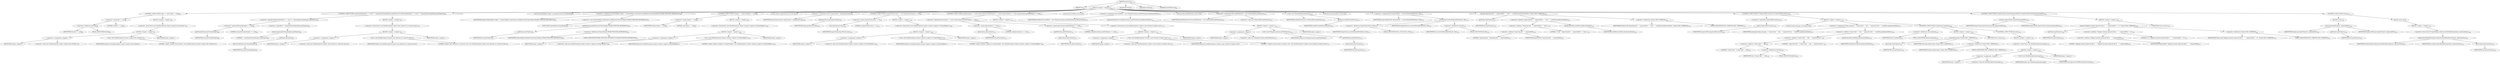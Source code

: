 digraph "execute" {  
"54" [label = <(METHOD,execute)<SUB>85</SUB>> ]
"8" [label = <(PARAM,this)<SUB>85</SUB>> ]
"55" [label = <(BLOCK,&lt;empty&gt;,&lt;empty&gt;)<SUB>85</SUB>> ]
"56" [label = <(CONTROL_STRUCTURE,if (file == null),if (file == null))<SUB>86</SUB>> ]
"57" [label = <(&lt;operator&gt;.equals,file == null)<SUB>86</SUB>> ]
"58" [label = <(&lt;operator&gt;.fieldAccess,this.file)<SUB>86</SUB>> ]
"59" [label = <(IDENTIFIER,this,file == null)<SUB>86</SUB>> ]
"60" [label = <(FIELD_IDENTIFIER,file,file)<SUB>86</SUB>> ]
"61" [label = <(LITERAL,null,file == null)<SUB>86</SUB>> ]
"62" [label = <(BLOCK,&lt;empty&gt;,&lt;empty&gt;)<SUB>86</SUB>> ]
"63" [label = <(&lt;operator&gt;.throw,throw new BuildException(&quot;import requires file attribute&quot;);)<SUB>87</SUB>> ]
"64" [label = <(BLOCK,&lt;empty&gt;,&lt;empty&gt;)<SUB>87</SUB>> ]
"65" [label = <(&lt;operator&gt;.assignment,&lt;empty&gt;)> ]
"66" [label = <(IDENTIFIER,$obj0,&lt;empty&gt;)> ]
"67" [label = <(&lt;operator&gt;.alloc,new BuildException(&quot;import requires file attribute&quot;))<SUB>87</SUB>> ]
"68" [label = <(&lt;init&gt;,new BuildException(&quot;import requires file attribute&quot;))<SUB>87</SUB>> ]
"69" [label = <(IDENTIFIER,$obj0,new BuildException(&quot;import requires file attribute&quot;))> ]
"70" [label = <(LITERAL,&quot;import requires file attribute&quot;,new BuildException(&quot;import requires file attribute&quot;))<SUB>87</SUB>> ]
"71" [label = <(IDENTIFIER,$obj0,&lt;empty&gt;)> ]
"72" [label = <(CONTROL_STRUCTURE,if (getOwningTarget() == null || !&quot;&quot;.equals(getOwningTarget().getName())),if (getOwningTarget() == null || !&quot;&quot;.equals(getOwningTarget().getName())))<SUB>89</SUB>> ]
"73" [label = <(&lt;operator&gt;.logicalOr,getOwningTarget() == null || !&quot;&quot;.equals(getOwningTarget().getName()))<SUB>89</SUB>> ]
"74" [label = <(&lt;operator&gt;.equals,getOwningTarget() == null)<SUB>89</SUB>> ]
"75" [label = <(getOwningTarget,getOwningTarget())<SUB>89</SUB>> ]
"7" [label = <(IDENTIFIER,this,getOwningTarget())<SUB>89</SUB>> ]
"76" [label = <(LITERAL,null,getOwningTarget() == null)<SUB>89</SUB>> ]
"77" [label = <(&lt;operator&gt;.logicalNot,!&quot;&quot;.equals(getOwningTarget().getName()))<SUB>90</SUB>> ]
"78" [label = <(equals,equals(getOwningTarget().getName()))<SUB>90</SUB>> ]
"79" [label = <(LITERAL,&quot;&quot;,equals(getOwningTarget().getName()))<SUB>90</SUB>> ]
"80" [label = <(getName,getName())<SUB>90</SUB>> ]
"81" [label = <(getOwningTarget,getOwningTarget())<SUB>90</SUB>> ]
"9" [label = <(IDENTIFIER,this,getOwningTarget())<SUB>90</SUB>> ]
"82" [label = <(BLOCK,&lt;empty&gt;,&lt;empty&gt;)<SUB>90</SUB>> ]
"83" [label = <(&lt;operator&gt;.throw,throw new BuildException(&quot;import only allowed as a top-level task&quot;);)<SUB>91</SUB>> ]
"84" [label = <(BLOCK,&lt;empty&gt;,&lt;empty&gt;)<SUB>91</SUB>> ]
"85" [label = <(&lt;operator&gt;.assignment,&lt;empty&gt;)> ]
"86" [label = <(IDENTIFIER,$obj1,&lt;empty&gt;)> ]
"87" [label = <(&lt;operator&gt;.alloc,new BuildException(&quot;import only allowed as a top-level task&quot;))<SUB>91</SUB>> ]
"88" [label = <(&lt;init&gt;,new BuildException(&quot;import only allowed as a top-level task&quot;))<SUB>91</SUB>> ]
"89" [label = <(IDENTIFIER,$obj1,new BuildException(&quot;import only allowed as a top-level task&quot;))> ]
"90" [label = <(LITERAL,&quot;import only allowed as a top-level task&quot;,new BuildException(&quot;import only allowed as a top-level task&quot;))<SUB>91</SUB>> ]
"91" [label = <(IDENTIFIER,$obj1,&lt;empty&gt;)> ]
"92" [label = <(LOCAL,ProjectHelper helper: org.apache.tools.ant.ProjectHelper)> ]
"93" [label = <(&lt;operator&gt;.assignment,ProjectHelper helper = (ProjectHelper) getProject().getReference(ProjectHelper.PROJECTHELPER_REFERENCE))<SUB>94</SUB>> ]
"94" [label = <(IDENTIFIER,helper,ProjectHelper helper = (ProjectHelper) getProject().getReference(ProjectHelper.PROJECTHELPER_REFERENCE))<SUB>94</SUB>> ]
"95" [label = <(&lt;operator&gt;.cast,(ProjectHelper) getProject().getReference(ProjectHelper.PROJECTHELPER_REFERENCE))<SUB>95</SUB>> ]
"96" [label = <(TYPE_REF,ProjectHelper,ProjectHelper)<SUB>95</SUB>> ]
"97" [label = <(getReference,getReference(ProjectHelper.PROJECTHELPER_REFERENCE))<SUB>95</SUB>> ]
"98" [label = <(getProject,getProject())<SUB>95</SUB>> ]
"10" [label = <(IDENTIFIER,this,getProject())<SUB>95</SUB>> ]
"99" [label = <(&lt;operator&gt;.fieldAccess,ProjectHelper.PROJECTHELPER_REFERENCE)<SUB>96</SUB>> ]
"100" [label = <(IDENTIFIER,ProjectHelper,getReference(ProjectHelper.PROJECTHELPER_REFERENCE))<SUB>96</SUB>> ]
"101" [label = <(FIELD_IDENTIFIER,PROJECTHELPER_REFERENCE,PROJECTHELPER_REFERENCE)<SUB>96</SUB>> ]
"102" [label = <(CONTROL_STRUCTURE,if (helper == null),if (helper == null))<SUB>98</SUB>> ]
"103" [label = <(&lt;operator&gt;.equals,helper == null)<SUB>98</SUB>> ]
"104" [label = <(IDENTIFIER,helper,helper == null)<SUB>98</SUB>> ]
"105" [label = <(LITERAL,null,helper == null)<SUB>98</SUB>> ]
"106" [label = <(BLOCK,&lt;empty&gt;,&lt;empty&gt;)<SUB>98</SUB>> ]
"107" [label = <(&lt;operator&gt;.throw,throw new BuildException(&quot;import requires support in ProjectHelper&quot;);)<SUB>100</SUB>> ]
"108" [label = <(BLOCK,&lt;empty&gt;,&lt;empty&gt;)<SUB>100</SUB>> ]
"109" [label = <(&lt;operator&gt;.assignment,&lt;empty&gt;)> ]
"110" [label = <(IDENTIFIER,$obj2,&lt;empty&gt;)> ]
"111" [label = <(&lt;operator&gt;.alloc,new BuildException(&quot;import requires support in ProjectHelper&quot;))<SUB>100</SUB>> ]
"112" [label = <(&lt;init&gt;,new BuildException(&quot;import requires support in ProjectHelper&quot;))<SUB>100</SUB>> ]
"113" [label = <(IDENTIFIER,$obj2,new BuildException(&quot;import requires support in ProjectHelper&quot;))> ]
"114" [label = <(LITERAL,&quot;import requires support in ProjectHelper&quot;,new BuildException(&quot;import requires support in ProjectHelper&quot;))<SUB>100</SUB>> ]
"115" [label = <(IDENTIFIER,$obj2,&lt;empty&gt;)> ]
"116" [label = <(LOCAL,Vector importStack: java.util.Vector)> ]
"117" [label = <(&lt;operator&gt;.assignment,Vector importStack = getImportStack())<SUB>103</SUB>> ]
"118" [label = <(IDENTIFIER,importStack,Vector importStack = getImportStack())<SUB>103</SUB>> ]
"119" [label = <(getImportStack,getImportStack())<SUB>103</SUB>> ]
"120" [label = <(IDENTIFIER,helper,getImportStack())<SUB>103</SUB>> ]
"121" [label = <(CONTROL_STRUCTURE,if (importStack.size() == 0),if (importStack.size() == 0))<SUB>105</SUB>> ]
"122" [label = <(&lt;operator&gt;.equals,importStack.size() == 0)<SUB>105</SUB>> ]
"123" [label = <(size,importStack.size())<SUB>105</SUB>> ]
"124" [label = <(IDENTIFIER,importStack,importStack.size())<SUB>105</SUB>> ]
"125" [label = <(LITERAL,0,importStack.size() == 0)<SUB>105</SUB>> ]
"126" [label = <(BLOCK,&lt;empty&gt;,&lt;empty&gt;)<SUB>105</SUB>> ]
"127" [label = <(&lt;operator&gt;.throw,throw new BuildException(&quot;import requires support in ProjectHelper&quot;);)<SUB>108</SUB>> ]
"128" [label = <(BLOCK,&lt;empty&gt;,&lt;empty&gt;)<SUB>108</SUB>> ]
"129" [label = <(&lt;operator&gt;.assignment,&lt;empty&gt;)> ]
"130" [label = <(IDENTIFIER,$obj3,&lt;empty&gt;)> ]
"131" [label = <(&lt;operator&gt;.alloc,new BuildException(&quot;import requires support in ProjectHelper&quot;))<SUB>108</SUB>> ]
"132" [label = <(&lt;init&gt;,new BuildException(&quot;import requires support in ProjectHelper&quot;))<SUB>108</SUB>> ]
"133" [label = <(IDENTIFIER,$obj3,new BuildException(&quot;import requires support in ProjectHelper&quot;))> ]
"134" [label = <(LITERAL,&quot;import requires support in ProjectHelper&quot;,new BuildException(&quot;import requires support in ProjectHelper&quot;))<SUB>108</SUB>> ]
"135" [label = <(IDENTIFIER,$obj3,&lt;empty&gt;)> ]
"136" [label = <(CONTROL_STRUCTURE,if (getLocation() == null || getLocation().getFileName() == null),if (getLocation() == null || getLocation().getFileName() == null))<SUB>111</SUB>> ]
"137" [label = <(&lt;operator&gt;.logicalOr,getLocation() == null || getLocation().getFileName() == null)<SUB>111</SUB>> ]
"138" [label = <(&lt;operator&gt;.equals,getLocation() == null)<SUB>111</SUB>> ]
"139" [label = <(getLocation,getLocation())<SUB>111</SUB>> ]
"11" [label = <(IDENTIFIER,this,getLocation())<SUB>111</SUB>> ]
"140" [label = <(LITERAL,null,getLocation() == null)<SUB>111</SUB>> ]
"141" [label = <(&lt;operator&gt;.equals,getLocation().getFileName() == null)<SUB>111</SUB>> ]
"142" [label = <(getFileName,getFileName())<SUB>111</SUB>> ]
"143" [label = <(getLocation,getLocation())<SUB>111</SUB>> ]
"12" [label = <(IDENTIFIER,this,getLocation())<SUB>111</SUB>> ]
"144" [label = <(LITERAL,null,getLocation().getFileName() == null)<SUB>111</SUB>> ]
"145" [label = <(BLOCK,&lt;empty&gt;,&lt;empty&gt;)<SUB>111</SUB>> ]
"146" [label = <(&lt;operator&gt;.throw,throw new BuildException(&quot;Unable to get location of import task&quot;);)<SUB>112</SUB>> ]
"147" [label = <(BLOCK,&lt;empty&gt;,&lt;empty&gt;)<SUB>112</SUB>> ]
"148" [label = <(&lt;operator&gt;.assignment,&lt;empty&gt;)> ]
"149" [label = <(IDENTIFIER,$obj4,&lt;empty&gt;)> ]
"150" [label = <(&lt;operator&gt;.alloc,new BuildException(&quot;Unable to get location of import task&quot;))<SUB>112</SUB>> ]
"151" [label = <(&lt;init&gt;,new BuildException(&quot;Unable to get location of import task&quot;))<SUB>112</SUB>> ]
"152" [label = <(IDENTIFIER,$obj4,new BuildException(&quot;Unable to get location of import task&quot;))> ]
"153" [label = <(LITERAL,&quot;Unable to get location of import task&quot;,new BuildException(&quot;Unable to get location of import task&quot;))<SUB>112</SUB>> ]
"154" [label = <(IDENTIFIER,$obj4,&lt;empty&gt;)> ]
"155" [label = <(LOCAL,File buildFile: java.io.File)> ]
"156" [label = <(&lt;operator&gt;.assignment,File buildFile = new File(getLocation().getFileName()).getAbsoluteFile())<SUB>115</SUB>> ]
"157" [label = <(IDENTIFIER,buildFile,File buildFile = new File(getLocation().getFileName()).getAbsoluteFile())<SUB>115</SUB>> ]
"158" [label = <(getAbsoluteFile,new File(getLocation().getFileName()).getAbsoluteFile())<SUB>115</SUB>> ]
"159" [label = <(BLOCK,&lt;empty&gt;,&lt;empty&gt;)<SUB>115</SUB>> ]
"160" [label = <(&lt;operator&gt;.assignment,&lt;empty&gt;)> ]
"161" [label = <(IDENTIFIER,$obj5,&lt;empty&gt;)> ]
"162" [label = <(&lt;operator&gt;.alloc,new File(getLocation().getFileName()))<SUB>115</SUB>> ]
"163" [label = <(&lt;init&gt;,new File(getLocation().getFileName()))<SUB>115</SUB>> ]
"164" [label = <(IDENTIFIER,$obj5,new File(getLocation().getFileName()))> ]
"165" [label = <(getFileName,getFileName())<SUB>115</SUB>> ]
"166" [label = <(getLocation,getLocation())<SUB>115</SUB>> ]
"13" [label = <(IDENTIFIER,this,getLocation())<SUB>115</SUB>> ]
"167" [label = <(IDENTIFIER,$obj5,&lt;empty&gt;)> ]
"15" [label = <(LOCAL,File buildFileParent: java.io.File)> ]
"168" [label = <(&lt;operator&gt;.assignment,File buildFileParent = new File(buildFile.getParent()))<SUB>120</SUB>> ]
"169" [label = <(IDENTIFIER,buildFileParent,File buildFileParent = new File(buildFile.getParent()))<SUB>120</SUB>> ]
"170" [label = <(&lt;operator&gt;.alloc,new File(buildFile.getParent()))<SUB>120</SUB>> ]
"171" [label = <(&lt;init&gt;,new File(buildFile.getParent()))<SUB>120</SUB>> ]
"14" [label = <(IDENTIFIER,buildFileParent,new File(buildFile.getParent()))<SUB>120</SUB>> ]
"172" [label = <(getParent,buildFile.getParent())<SUB>120</SUB>> ]
"173" [label = <(IDENTIFIER,buildFile,buildFile.getParent())<SUB>120</SUB>> ]
"174" [label = <(LOCAL,File importedFile: java.io.File)> ]
"175" [label = <(&lt;operator&gt;.assignment,File importedFile = resolveFile(buildFileParent, file))<SUB>121</SUB>> ]
"176" [label = <(IDENTIFIER,importedFile,File importedFile = resolveFile(buildFileParent, file))<SUB>121</SUB>> ]
"177" [label = <(resolveFile,resolveFile(buildFileParent, file))<SUB>121</SUB>> ]
"178" [label = <(&lt;operator&gt;.fieldAccess,ImportTask.FILE_UTILS)<SUB>121</SUB>> ]
"179" [label = <(IDENTIFIER,ImportTask,resolveFile(buildFileParent, file))<SUB>121</SUB>> ]
"180" [label = <(FIELD_IDENTIFIER,FILE_UTILS,FILE_UTILS)<SUB>121</SUB>> ]
"181" [label = <(IDENTIFIER,buildFileParent,resolveFile(buildFileParent, file))<SUB>121</SUB>> ]
"182" [label = <(&lt;operator&gt;.fieldAccess,this.file)<SUB>121</SUB>> ]
"183" [label = <(IDENTIFIER,this,resolveFile(buildFileParent, file))<SUB>121</SUB>> ]
"184" [label = <(FIELD_IDENTIFIER,file,file)<SUB>121</SUB>> ]
"185" [label = <(log,log(&quot;Importing file &quot; + importedFile + &quot; from &quot; + buildFile.getAbsolutePath(), Project.MSG_VERBOSE))<SUB>123</SUB>> ]
"186" [label = <(getProject,getProject())<SUB>123</SUB>> ]
"16" [label = <(IDENTIFIER,this,getProject())<SUB>123</SUB>> ]
"187" [label = <(&lt;operator&gt;.addition,&quot;Importing file &quot; + importedFile + &quot; from &quot; + buildFile.getAbsolutePath())<SUB>123</SUB>> ]
"188" [label = <(&lt;operator&gt;.addition,&quot;Importing file &quot; + importedFile + &quot; from &quot;)<SUB>123</SUB>> ]
"189" [label = <(&lt;operator&gt;.addition,&quot;Importing file &quot; + importedFile)<SUB>123</SUB>> ]
"190" [label = <(LITERAL,&quot;Importing file &quot;,&quot;Importing file &quot; + importedFile)<SUB>123</SUB>> ]
"191" [label = <(IDENTIFIER,importedFile,&quot;Importing file &quot; + importedFile)<SUB>123</SUB>> ]
"192" [label = <(LITERAL,&quot; from &quot;,&quot;Importing file &quot; + importedFile + &quot; from &quot;)<SUB>123</SUB>> ]
"193" [label = <(getAbsolutePath,buildFile.getAbsolutePath())<SUB>124</SUB>> ]
"194" [label = <(IDENTIFIER,buildFile,buildFile.getAbsolutePath())<SUB>124</SUB>> ]
"195" [label = <(&lt;operator&gt;.fieldAccess,Project.MSG_VERBOSE)<SUB>124</SUB>> ]
"196" [label = <(IDENTIFIER,Project,log(&quot;Importing file &quot; + importedFile + &quot; from &quot; + buildFile.getAbsolutePath(), Project.MSG_VERBOSE))<SUB>124</SUB>> ]
"197" [label = <(FIELD_IDENTIFIER,MSG_VERBOSE,MSG_VERBOSE)<SUB>124</SUB>> ]
"198" [label = <(CONTROL_STRUCTURE,if (!importedFile.exists()),if (!importedFile.exists()))<SUB>126</SUB>> ]
"199" [label = <(&lt;operator&gt;.logicalNot,!importedFile.exists())<SUB>126</SUB>> ]
"200" [label = <(exists,importedFile.exists())<SUB>126</SUB>> ]
"201" [label = <(IDENTIFIER,importedFile,importedFile.exists())<SUB>126</SUB>> ]
"202" [label = <(BLOCK,&lt;empty&gt;,&lt;empty&gt;)<SUB>126</SUB>> ]
"203" [label = <(LOCAL,String message: java.lang.String)> ]
"204" [label = <(&lt;operator&gt;.assignment,String message = &quot;Cannot find &quot; + file + &quot; imported from &quot; + buildFile.getAbsolutePath())<SUB>127</SUB>> ]
"205" [label = <(IDENTIFIER,message,String message = &quot;Cannot find &quot; + file + &quot; imported from &quot; + buildFile.getAbsolutePath())<SUB>127</SUB>> ]
"206" [label = <(&lt;operator&gt;.addition,&quot;Cannot find &quot; + file + &quot; imported from &quot; + buildFile.getAbsolutePath())<SUB>128</SUB>> ]
"207" [label = <(&lt;operator&gt;.addition,&quot;Cannot find &quot; + file + &quot; imported from &quot;)<SUB>128</SUB>> ]
"208" [label = <(&lt;operator&gt;.addition,&quot;Cannot find &quot; + file)<SUB>128</SUB>> ]
"209" [label = <(LITERAL,&quot;Cannot find &quot;,&quot;Cannot find &quot; + file)<SUB>128</SUB>> ]
"210" [label = <(&lt;operator&gt;.fieldAccess,this.file)<SUB>128</SUB>> ]
"211" [label = <(IDENTIFIER,this,&quot;Cannot find &quot; + file)<SUB>128</SUB>> ]
"212" [label = <(FIELD_IDENTIFIER,file,file)<SUB>128</SUB>> ]
"213" [label = <(LITERAL,&quot; imported from &quot;,&quot;Cannot find &quot; + file + &quot; imported from &quot;)<SUB>128</SUB>> ]
"214" [label = <(getAbsolutePath,buildFile.getAbsolutePath())<SUB>129</SUB>> ]
"215" [label = <(IDENTIFIER,buildFile,buildFile.getAbsolutePath())<SUB>129</SUB>> ]
"216" [label = <(CONTROL_STRUCTURE,if (optional),if (optional))<SUB>130</SUB>> ]
"217" [label = <(&lt;operator&gt;.fieldAccess,this.optional)<SUB>130</SUB>> ]
"218" [label = <(IDENTIFIER,this,if (optional))<SUB>130</SUB>> ]
"219" [label = <(FIELD_IDENTIFIER,optional,optional)<SUB>130</SUB>> ]
"220" [label = <(BLOCK,&lt;empty&gt;,&lt;empty&gt;)<SUB>130</SUB>> ]
"221" [label = <(log,log(message, Project.MSG_VERBOSE))<SUB>131</SUB>> ]
"222" [label = <(getProject,getProject())<SUB>131</SUB>> ]
"17" [label = <(IDENTIFIER,this,getProject())<SUB>131</SUB>> ]
"223" [label = <(IDENTIFIER,message,log(message, Project.MSG_VERBOSE))<SUB>131</SUB>> ]
"224" [label = <(&lt;operator&gt;.fieldAccess,Project.MSG_VERBOSE)<SUB>131</SUB>> ]
"225" [label = <(IDENTIFIER,Project,log(message, Project.MSG_VERBOSE))<SUB>131</SUB>> ]
"226" [label = <(FIELD_IDENTIFIER,MSG_VERBOSE,MSG_VERBOSE)<SUB>131</SUB>> ]
"227" [label = <(RETURN,return;,return;)<SUB>132</SUB>> ]
"228" [label = <(CONTROL_STRUCTURE,else,else)<SUB>133</SUB>> ]
"229" [label = <(BLOCK,&lt;empty&gt;,&lt;empty&gt;)<SUB>133</SUB>> ]
"230" [label = <(&lt;operator&gt;.throw,throw new BuildException(message);)<SUB>134</SUB>> ]
"231" [label = <(BLOCK,&lt;empty&gt;,&lt;empty&gt;)<SUB>134</SUB>> ]
"232" [label = <(&lt;operator&gt;.assignment,&lt;empty&gt;)> ]
"233" [label = <(IDENTIFIER,$obj7,&lt;empty&gt;)> ]
"234" [label = <(&lt;operator&gt;.alloc,new BuildException(message))<SUB>134</SUB>> ]
"235" [label = <(&lt;init&gt;,new BuildException(message))<SUB>134</SUB>> ]
"236" [label = <(IDENTIFIER,$obj7,new BuildException(message))> ]
"237" [label = <(IDENTIFIER,message,new BuildException(message))<SUB>134</SUB>> ]
"238" [label = <(IDENTIFIER,$obj7,&lt;empty&gt;)> ]
"239" [label = <(CONTROL_STRUCTURE,if (importStack.contains(importedFile)),if (importStack.contains(importedFile)))<SUB>138</SUB>> ]
"240" [label = <(contains,importStack.contains(importedFile))<SUB>138</SUB>> ]
"241" [label = <(IDENTIFIER,importStack,importStack.contains(importedFile))<SUB>138</SUB>> ]
"242" [label = <(IDENTIFIER,importedFile,importStack.contains(importedFile))<SUB>138</SUB>> ]
"243" [label = <(BLOCK,&lt;empty&gt;,&lt;empty&gt;)<SUB>138</SUB>> ]
"244" [label = <(log,log(&quot;Skipped already imported file:\n   &quot; + importedFile + &quot;\n&quot;, Project.MSG_VERBOSE))<SUB>139</SUB>> ]
"245" [label = <(getProject,getProject())<SUB>139</SUB>> ]
"18" [label = <(IDENTIFIER,this,getProject())<SUB>139</SUB>> ]
"246" [label = <(&lt;operator&gt;.addition,&quot;Skipped already imported file:\n   &quot; + importedFile + &quot;\n&quot;)<SUB>140</SUB>> ]
"247" [label = <(&lt;operator&gt;.addition,&quot;Skipped already imported file:\n   &quot; + importedFile)<SUB>140</SUB>> ]
"248" [label = <(LITERAL,&quot;Skipped already imported file:\n   &quot;,&quot;Skipped already imported file:\n   &quot; + importedFile)<SUB>140</SUB>> ]
"249" [label = <(IDENTIFIER,importedFile,&quot;Skipped already imported file:\n   &quot; + importedFile)<SUB>141</SUB>> ]
"250" [label = <(LITERAL,&quot;\n&quot;,&quot;Skipped already imported file:\n   &quot; + importedFile + &quot;\n&quot;)<SUB>141</SUB>> ]
"251" [label = <(&lt;operator&gt;.fieldAccess,Project.MSG_VERBOSE)<SUB>141</SUB>> ]
"252" [label = <(IDENTIFIER,Project,log(&quot;Skipped already imported file:\n   &quot; + importedFile + &quot;\n&quot;, Project.MSG_VERBOSE))<SUB>141</SUB>> ]
"253" [label = <(FIELD_IDENTIFIER,MSG_VERBOSE,MSG_VERBOSE)<SUB>141</SUB>> ]
"254" [label = <(RETURN,return;,return;)<SUB>142</SUB>> ]
"255" [label = <(CONTROL_STRUCTURE,try,try)<SUB>145</SUB>> ]
"256" [label = <(BLOCK,try,try)<SUB>145</SUB>> ]
"257" [label = <(parse,parse(getProject(), importedFile))<SUB>146</SUB>> ]
"258" [label = <(IDENTIFIER,helper,parse(getProject(), importedFile))<SUB>146</SUB>> ]
"259" [label = <(getProject,getProject())<SUB>146</SUB>> ]
"19" [label = <(IDENTIFIER,this,getProject())<SUB>146</SUB>> ]
"260" [label = <(IDENTIFIER,importedFile,parse(getProject(), importedFile))<SUB>146</SUB>> ]
"261" [label = <(BLOCK,catch,catch)> ]
"262" [label = <(BLOCK,&lt;empty&gt;,&lt;empty&gt;)<SUB>147</SUB>> ]
"263" [label = <(&lt;operator&gt;.throw,throw ProjectHelper.addLocationToBuildException(ex, getLocation());)<SUB>148</SUB>> ]
"264" [label = <(addLocationToBuildException,addLocationToBuildException(ex, getLocation()))<SUB>148</SUB>> ]
"265" [label = <(IDENTIFIER,ProjectHelper,addLocationToBuildException(ex, getLocation()))<SUB>148</SUB>> ]
"266" [label = <(IDENTIFIER,ex,addLocationToBuildException(ex, getLocation()))<SUB>149</SUB>> ]
"267" [label = <(getLocation,getLocation())<SUB>149</SUB>> ]
"20" [label = <(IDENTIFIER,this,getLocation())<SUB>149</SUB>> ]
"268" [label = <(MODIFIER,PUBLIC)> ]
"269" [label = <(MODIFIER,VIRTUAL)> ]
"270" [label = <(METHOD_RETURN,void)<SUB>85</SUB>> ]
  "54" -> "8" 
  "54" -> "55" 
  "54" -> "268" 
  "54" -> "269" 
  "54" -> "270" 
  "55" -> "56" 
  "55" -> "72" 
  "55" -> "92" 
  "55" -> "93" 
  "55" -> "102" 
  "55" -> "116" 
  "55" -> "117" 
  "55" -> "121" 
  "55" -> "136" 
  "55" -> "155" 
  "55" -> "156" 
  "55" -> "15" 
  "55" -> "168" 
  "55" -> "171" 
  "55" -> "174" 
  "55" -> "175" 
  "55" -> "185" 
  "55" -> "198" 
  "55" -> "239" 
  "55" -> "255" 
  "56" -> "57" 
  "56" -> "62" 
  "57" -> "58" 
  "57" -> "61" 
  "58" -> "59" 
  "58" -> "60" 
  "62" -> "63" 
  "63" -> "64" 
  "64" -> "65" 
  "64" -> "68" 
  "64" -> "71" 
  "65" -> "66" 
  "65" -> "67" 
  "68" -> "69" 
  "68" -> "70" 
  "72" -> "73" 
  "72" -> "82" 
  "73" -> "74" 
  "73" -> "77" 
  "74" -> "75" 
  "74" -> "76" 
  "75" -> "7" 
  "77" -> "78" 
  "78" -> "79" 
  "78" -> "80" 
  "80" -> "81" 
  "81" -> "9" 
  "82" -> "83" 
  "83" -> "84" 
  "84" -> "85" 
  "84" -> "88" 
  "84" -> "91" 
  "85" -> "86" 
  "85" -> "87" 
  "88" -> "89" 
  "88" -> "90" 
  "93" -> "94" 
  "93" -> "95" 
  "95" -> "96" 
  "95" -> "97" 
  "97" -> "98" 
  "97" -> "99" 
  "98" -> "10" 
  "99" -> "100" 
  "99" -> "101" 
  "102" -> "103" 
  "102" -> "106" 
  "103" -> "104" 
  "103" -> "105" 
  "106" -> "107" 
  "107" -> "108" 
  "108" -> "109" 
  "108" -> "112" 
  "108" -> "115" 
  "109" -> "110" 
  "109" -> "111" 
  "112" -> "113" 
  "112" -> "114" 
  "117" -> "118" 
  "117" -> "119" 
  "119" -> "120" 
  "121" -> "122" 
  "121" -> "126" 
  "122" -> "123" 
  "122" -> "125" 
  "123" -> "124" 
  "126" -> "127" 
  "127" -> "128" 
  "128" -> "129" 
  "128" -> "132" 
  "128" -> "135" 
  "129" -> "130" 
  "129" -> "131" 
  "132" -> "133" 
  "132" -> "134" 
  "136" -> "137" 
  "136" -> "145" 
  "137" -> "138" 
  "137" -> "141" 
  "138" -> "139" 
  "138" -> "140" 
  "139" -> "11" 
  "141" -> "142" 
  "141" -> "144" 
  "142" -> "143" 
  "143" -> "12" 
  "145" -> "146" 
  "146" -> "147" 
  "147" -> "148" 
  "147" -> "151" 
  "147" -> "154" 
  "148" -> "149" 
  "148" -> "150" 
  "151" -> "152" 
  "151" -> "153" 
  "156" -> "157" 
  "156" -> "158" 
  "158" -> "159" 
  "159" -> "160" 
  "159" -> "163" 
  "159" -> "167" 
  "160" -> "161" 
  "160" -> "162" 
  "163" -> "164" 
  "163" -> "165" 
  "165" -> "166" 
  "166" -> "13" 
  "168" -> "169" 
  "168" -> "170" 
  "171" -> "14" 
  "171" -> "172" 
  "172" -> "173" 
  "175" -> "176" 
  "175" -> "177" 
  "177" -> "178" 
  "177" -> "181" 
  "177" -> "182" 
  "178" -> "179" 
  "178" -> "180" 
  "182" -> "183" 
  "182" -> "184" 
  "185" -> "186" 
  "185" -> "187" 
  "185" -> "195" 
  "186" -> "16" 
  "187" -> "188" 
  "187" -> "193" 
  "188" -> "189" 
  "188" -> "192" 
  "189" -> "190" 
  "189" -> "191" 
  "193" -> "194" 
  "195" -> "196" 
  "195" -> "197" 
  "198" -> "199" 
  "198" -> "202" 
  "199" -> "200" 
  "200" -> "201" 
  "202" -> "203" 
  "202" -> "204" 
  "202" -> "216" 
  "204" -> "205" 
  "204" -> "206" 
  "206" -> "207" 
  "206" -> "214" 
  "207" -> "208" 
  "207" -> "213" 
  "208" -> "209" 
  "208" -> "210" 
  "210" -> "211" 
  "210" -> "212" 
  "214" -> "215" 
  "216" -> "217" 
  "216" -> "220" 
  "216" -> "228" 
  "217" -> "218" 
  "217" -> "219" 
  "220" -> "221" 
  "220" -> "227" 
  "221" -> "222" 
  "221" -> "223" 
  "221" -> "224" 
  "222" -> "17" 
  "224" -> "225" 
  "224" -> "226" 
  "228" -> "229" 
  "229" -> "230" 
  "230" -> "231" 
  "231" -> "232" 
  "231" -> "235" 
  "231" -> "238" 
  "232" -> "233" 
  "232" -> "234" 
  "235" -> "236" 
  "235" -> "237" 
  "239" -> "240" 
  "239" -> "243" 
  "240" -> "241" 
  "240" -> "242" 
  "243" -> "244" 
  "243" -> "254" 
  "244" -> "245" 
  "244" -> "246" 
  "244" -> "251" 
  "245" -> "18" 
  "246" -> "247" 
  "246" -> "250" 
  "247" -> "248" 
  "247" -> "249" 
  "251" -> "252" 
  "251" -> "253" 
  "255" -> "256" 
  "255" -> "261" 
  "256" -> "257" 
  "257" -> "258" 
  "257" -> "259" 
  "257" -> "260" 
  "259" -> "19" 
  "261" -> "262" 
  "262" -> "263" 
  "263" -> "264" 
  "264" -> "265" 
  "264" -> "266" 
  "264" -> "267" 
  "267" -> "20" 
}
